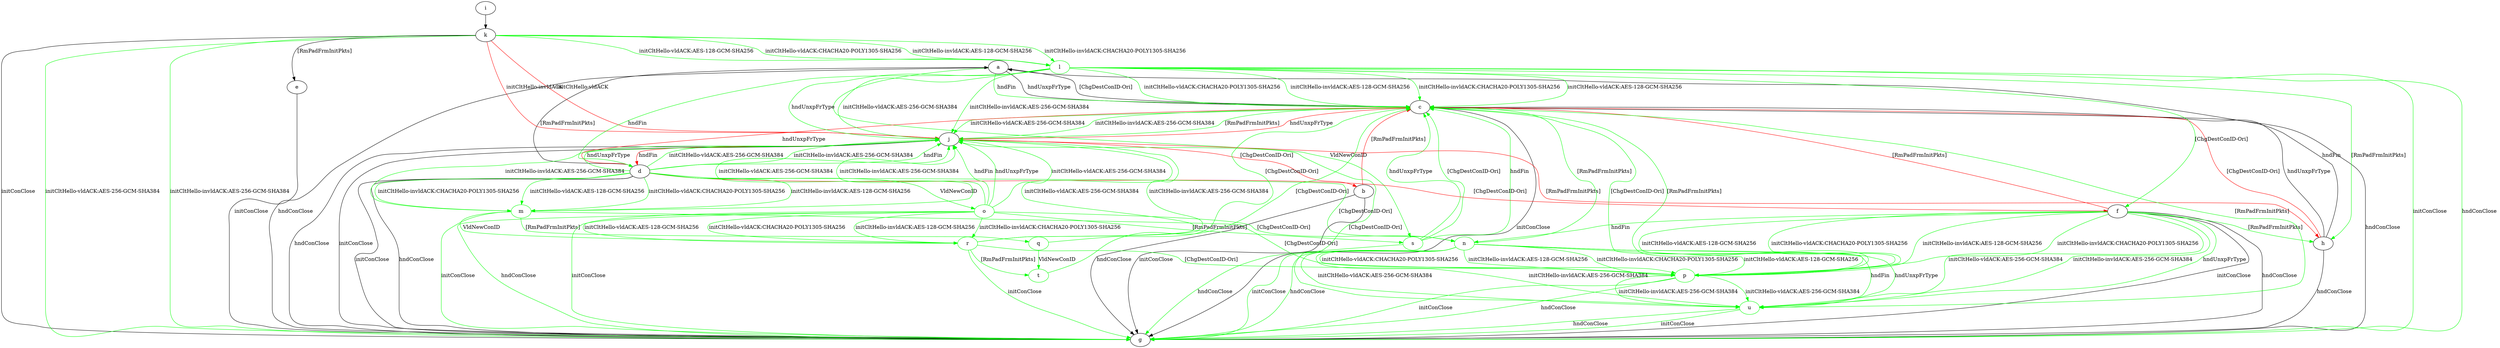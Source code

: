 digraph "" {
	a -> c	[key=0,
		label="hndUnxpFrType "];
	a -> c	[key=1,
		label="[ChgDestConID-Ori] "];
	a -> c	[key=2,
		color=green,
		label="hndFin "];
	a -> g	[key=0,
		label="hndConClose "];
	s	[color=green];
	a -> s	[key=0,
		color=green,
		label="VldNewConID "];
	b -> c	[key=0,
		color=red,
		label="[RmPadFrmInitPkts] "];
	b -> g	[key=0,
		label="initConClose "];
	b -> g	[key=1,
		label="hndConClose "];
	c -> g	[key=0,
		label="initConClose "];
	c -> g	[key=1,
		label="hndConClose "];
	c -> j	[key=0,
		color=green,
		label="initCltHello-vldACK:AES-256-GCM-SHA384 "];
	c -> j	[key=1,
		color=green,
		label="initCltHello-invldACK:AES-256-GCM-SHA384 "];
	p	[color=green];
	c -> p	[key=0,
		color=green,
		label="[ChgDestConID-Ori] "];
	d -> a	[key=0,
		label="[RmPadFrmInitPkts] "];
	d -> c	[key=0,
		color=red,
		label="hndUnxpFrType "];
	d -> f	[key=0,
		color=red,
		label="[ChgDestConID-Ori] "];
	d -> g	[key=0,
		label="initConClose "];
	d -> g	[key=1,
		label="hndConClose "];
	d -> j	[key=0,
		color=green,
		label="initCltHello-vldACK:AES-256-GCM-SHA384 "];
	d -> j	[key=1,
		color=green,
		label="initCltHello-invldACK:AES-256-GCM-SHA384 "];
	d -> j	[key=2,
		color=green,
		label="hndFin "];
	d -> j	[key=3,
		color=green,
		label="hndUnxpFrType "];
	m	[color=green];
	d -> m	[key=0,
		color=green,
		label="initCltHello-vldACK:AES-128-GCM-SHA256 "];
	d -> m	[key=1,
		color=green,
		label="initCltHello-vldACK:CHACHA20-POLY1305-SHA256 "];
	d -> m	[key=2,
		color=green,
		label="initCltHello-invldACK:AES-128-GCM-SHA256 "];
	d -> m	[key=3,
		color=green,
		label="initCltHello-invldACK:CHACHA20-POLY1305-SHA256 "];
	n	[color=green];
	d -> n	[key=0,
		color=green,
		label="[ChgDestConID-Ori] "];
	o	[color=green];
	d -> o	[key=0,
		color=green,
		label="VldNewConID "];
	e -> g	[key=0,
		label="initConClose "];
	f -> c	[key=0,
		color=red,
		label="[RmPadFrmInitPkts] "];
	f -> g	[key=0,
		label="initConClose "];
	f -> g	[key=1,
		label="hndConClose "];
	f -> h	[key=0,
		color=green,
		label="[RmPadFrmInitPkts] "];
	f -> n	[key=0,
		color=green,
		label="hndFin "];
	f -> p	[key=0,
		color=green,
		label="initCltHello-vldACK:AES-128-GCM-SHA256 "];
	f -> p	[key=1,
		color=green,
		label="initCltHello-vldACK:CHACHA20-POLY1305-SHA256 "];
	f -> p	[key=2,
		color=green,
		label="initCltHello-invldACK:AES-128-GCM-SHA256 "];
	f -> p	[key=3,
		color=green,
		label="initCltHello-invldACK:CHACHA20-POLY1305-SHA256 "];
	u	[color=green];
	f -> u	[key=0,
		color=green,
		label="initCltHello-vldACK:AES-256-GCM-SHA384 "];
	f -> u	[key=1,
		color=green,
		label="initCltHello-invldACK:AES-256-GCM-SHA384 "];
	f -> u	[key=2,
		color=green,
		label="hndUnxpFrType "];
	h -> a	[key=0,
		label="hndFin "];
	h -> c	[key=0,
		label="hndUnxpFrType "];
	h -> c	[key=1,
		color=red,
		label="[ChgDestConID-Ori] "];
	h -> g	[key=0,
		label="hndConClose "];
	i -> k	[key=0];
	j -> b	[key=0,
		color=red,
		label="[ChgDestConID-Ori] "];
	j -> c	[key=0,
		color=green,
		label="[RmPadFrmInitPkts] "];
	j -> c	[key=1,
		color=red,
		label="hndUnxpFrType "];
	j -> d	[key=0,
		color=red,
		label="hndFin "];
	j -> g	[key=0,
		label="initConClose "];
	j -> g	[key=1,
		label="hndConClose "];
	j -> h	[key=0,
		color=red,
		label="[RmPadFrmInitPkts] "];
	j -> u	[key=0,
		color=green,
		label="[ChgDestConID-Ori] "];
	k -> e	[key=0,
		label="[RmPadFrmInitPkts] "];
	k -> g	[key=0,
		label="initConClose "];
	k -> g	[key=1,
		color=green,
		label="initCltHello-vldACK:AES-256-GCM-SHA384 "];
	k -> g	[key=2,
		color=green,
		label="initCltHello-invldACK:AES-256-GCM-SHA384 "];
	k -> j	[key=0,
		color=red,
		label="initCltHello-vldACK "];
	k -> j	[key=1,
		color=red,
		label="initCltHello-invldACK "];
	l	[color=green];
	k -> l	[key=0,
		color=green,
		label="initCltHello-vldACK:AES-128-GCM-SHA256 "];
	k -> l	[key=1,
		color=green,
		label="initCltHello-vldACK:CHACHA20-POLY1305-SHA256 "];
	k -> l	[key=2,
		color=green,
		label="initCltHello-invldACK:AES-128-GCM-SHA256 "];
	k -> l	[key=3,
		color=green,
		label="initCltHello-invldACK:CHACHA20-POLY1305-SHA256 "];
	l -> c	[key=0,
		color=green,
		label="initCltHello-vldACK:AES-128-GCM-SHA256 "];
	l -> c	[key=1,
		color=green,
		label="initCltHello-vldACK:CHACHA20-POLY1305-SHA256 "];
	l -> c	[key=2,
		color=green,
		label="initCltHello-invldACK:AES-128-GCM-SHA256 "];
	l -> c	[key=3,
		color=green,
		label="initCltHello-invldACK:CHACHA20-POLY1305-SHA256 "];
	l -> d	[key=0,
		color=green,
		label="hndFin "];
	l -> f	[key=0,
		color=green,
		label="[ChgDestConID-Ori] "];
	l -> g	[key=0,
		color=green,
		label="initConClose "];
	l -> g	[key=1,
		color=green,
		label="hndConClose "];
	l -> h	[key=0,
		color=green,
		label="[RmPadFrmInitPkts] "];
	l -> j	[key=0,
		color=green,
		label="initCltHello-vldACK:AES-256-GCM-SHA384 "];
	l -> j	[key=1,
		color=green,
		label="initCltHello-invldACK:AES-256-GCM-SHA384 "];
	l -> j	[key=2,
		color=green,
		label="hndUnxpFrType "];
	m -> g	[key=0,
		color=green,
		label="initConClose "];
	m -> j	[key=0,
		color=green,
		label="initCltHello-vldACK:AES-256-GCM-SHA384 "];
	m -> j	[key=1,
		color=green,
		label="initCltHello-invldACK:AES-256-GCM-SHA384 "];
	m -> p	[key=0,
		color=green,
		label="[ChgDestConID-Ori] "];
	q	[color=green];
	m -> q	[key=0,
		color=green,
		label="[RmPadFrmInitPkts] "];
	r	[color=green];
	m -> r	[key=0,
		color=green,
		label="VldNewConID "];
	n -> c	[key=0,
		color=green,
		label="[RmPadFrmInitPkts] "];
	n -> g	[key=0,
		color=green,
		label="initConClose "];
	n -> g	[key=1,
		color=green,
		label="hndConClose "];
	n -> p	[key=0,
		color=green,
		label="initCltHello-vldACK:AES-128-GCM-SHA256 "];
	n -> p	[key=1,
		color=green,
		label="initCltHello-vldACK:CHACHA20-POLY1305-SHA256 "];
	n -> p	[key=2,
		color=green,
		label="initCltHello-invldACK:AES-128-GCM-SHA256 "];
	n -> p	[key=3,
		color=green,
		label="initCltHello-invldACK:CHACHA20-POLY1305-SHA256 "];
	n -> u	[key=0,
		color=green,
		label="initCltHello-vldACK:AES-256-GCM-SHA384 "];
	n -> u	[key=1,
		color=green,
		label="initCltHello-invldACK:AES-256-GCM-SHA384 "];
	n -> u	[key=2,
		color=green,
		label="hndFin "];
	n -> u	[key=3,
		color=green,
		label="hndUnxpFrType "];
	o -> g	[key=0,
		color=green,
		label="initConClose "];
	o -> g	[key=1,
		color=green,
		label="hndConClose "];
	o -> j	[key=0,
		color=green,
		label="initCltHello-vldACK:AES-256-GCM-SHA384 "];
	o -> j	[key=1,
		color=green,
		label="initCltHello-invldACK:AES-256-GCM-SHA384 "];
	o -> j	[key=2,
		color=green,
		label="hndFin "];
	o -> j	[key=3,
		color=green,
		label="hndUnxpFrType "];
	o -> n	[key=0,
		color=green,
		label="[ChgDestConID-Ori] "];
	o -> r	[key=0,
		color=green,
		label="initCltHello-vldACK:AES-128-GCM-SHA256 "];
	o -> r	[key=1,
		color=green,
		label="initCltHello-vldACK:CHACHA20-POLY1305-SHA256 "];
	o -> r	[key=2,
		color=green,
		label="initCltHello-invldACK:AES-128-GCM-SHA256 "];
	o -> r	[key=3,
		color=green,
		label="initCltHello-invldACK:CHACHA20-POLY1305-SHA256 "];
	o -> s	[key=0,
		color=green,
		label="[RmPadFrmInitPkts] "];
	p -> c	[key=0,
		color=green,
		label="[RmPadFrmInitPkts] "];
	p -> g	[key=0,
		color=green,
		label="initConClose "];
	p -> g	[key=1,
		color=green,
		label="hndConClose "];
	p -> u	[key=0,
		color=green,
		label="initCltHello-vldACK:AES-256-GCM-SHA384 "];
	p -> u	[key=1,
		color=green,
		label="initCltHello-invldACK:AES-256-GCM-SHA384 "];
	q -> c	[key=0,
		color=green,
		label="[ChgDestConID-Ori] "];
	t	[color=green];
	q -> t	[key=0,
		color=green,
		label="VldNewConID "];
	r -> g	[key=0,
		color=green,
		label="initConClose "];
	r -> j	[key=0,
		color=green,
		label="initCltHello-vldACK:AES-256-GCM-SHA384 "];
	r -> j	[key=1,
		color=green,
		label="initCltHello-invldACK:AES-256-GCM-SHA384 "];
	r -> p	[key=0,
		color=green,
		label="[ChgDestConID-Ori] "];
	r -> t	[key=0,
		color=green,
		label="[RmPadFrmInitPkts] "];
	s -> c	[key=0,
		color=green,
		label="hndFin "];
	s -> c	[key=1,
		color=green,
		label="hndUnxpFrType "];
	s -> c	[key=2,
		color=green,
		label="[ChgDestConID-Ori] "];
	s -> g	[key=0,
		color=green,
		label="hndConClose "];
	t -> c	[key=0,
		color=green,
		label="[ChgDestConID-Ori] "];
	u -> c	[key=0,
		color=green,
		label="[RmPadFrmInitPkts] "];
	u -> g	[key=0,
		color=green,
		label="initConClose "];
	u -> g	[key=1,
		color=green,
		label="hndConClose "];
}
